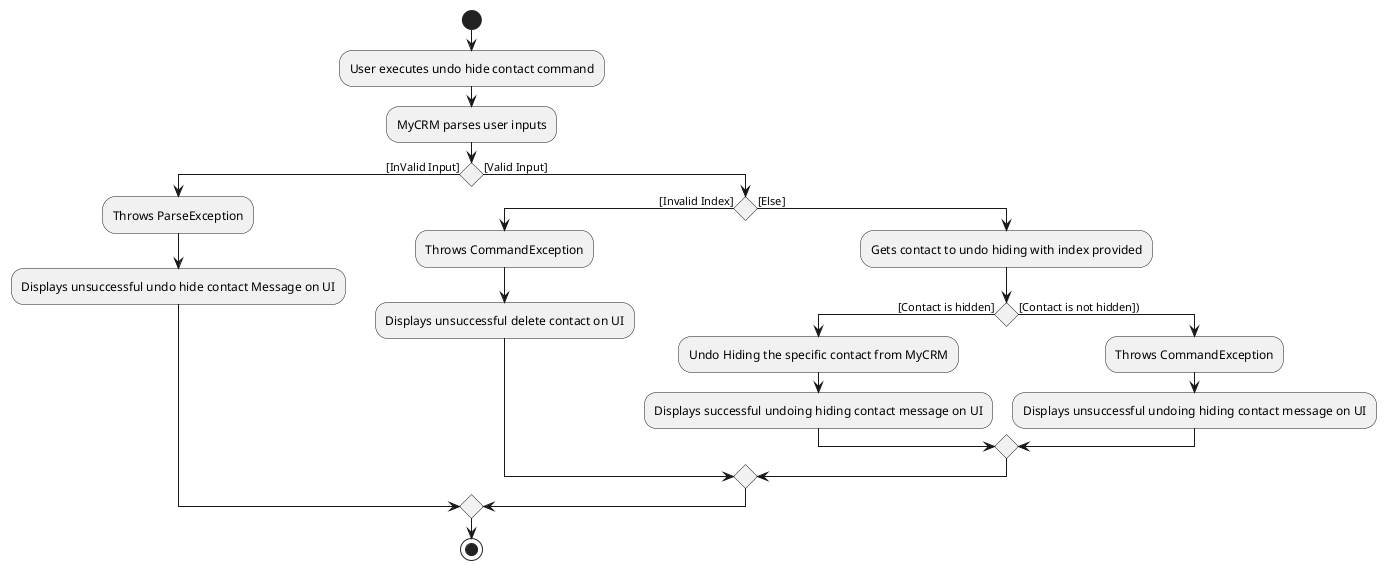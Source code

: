 @startuml
start
:User executes undo hide contact command;
:MyCRM parses user inputs;
if () then ([InValid Input])
    :Throws ParseException;
    :Displays unsuccessful undo hide contact Message on UI;
else ([Valid Input])
if () then ([Invalid Index])
    :Throws CommandException;
    :Displays unsuccessful delete contact on UI;
else ([Else])
:Gets contact to undo hiding with index provided;
if () then ([Contact is hidden])
:Undo Hiding the specific contact from MyCRM;
:Displays successful undoing hiding contact message on UI;
else ([Contact is not hidden]))
:Throws CommandException;
:Displays unsuccessful undoing hiding contact message on UI;
endif
endif
endif
stop
@enduml

